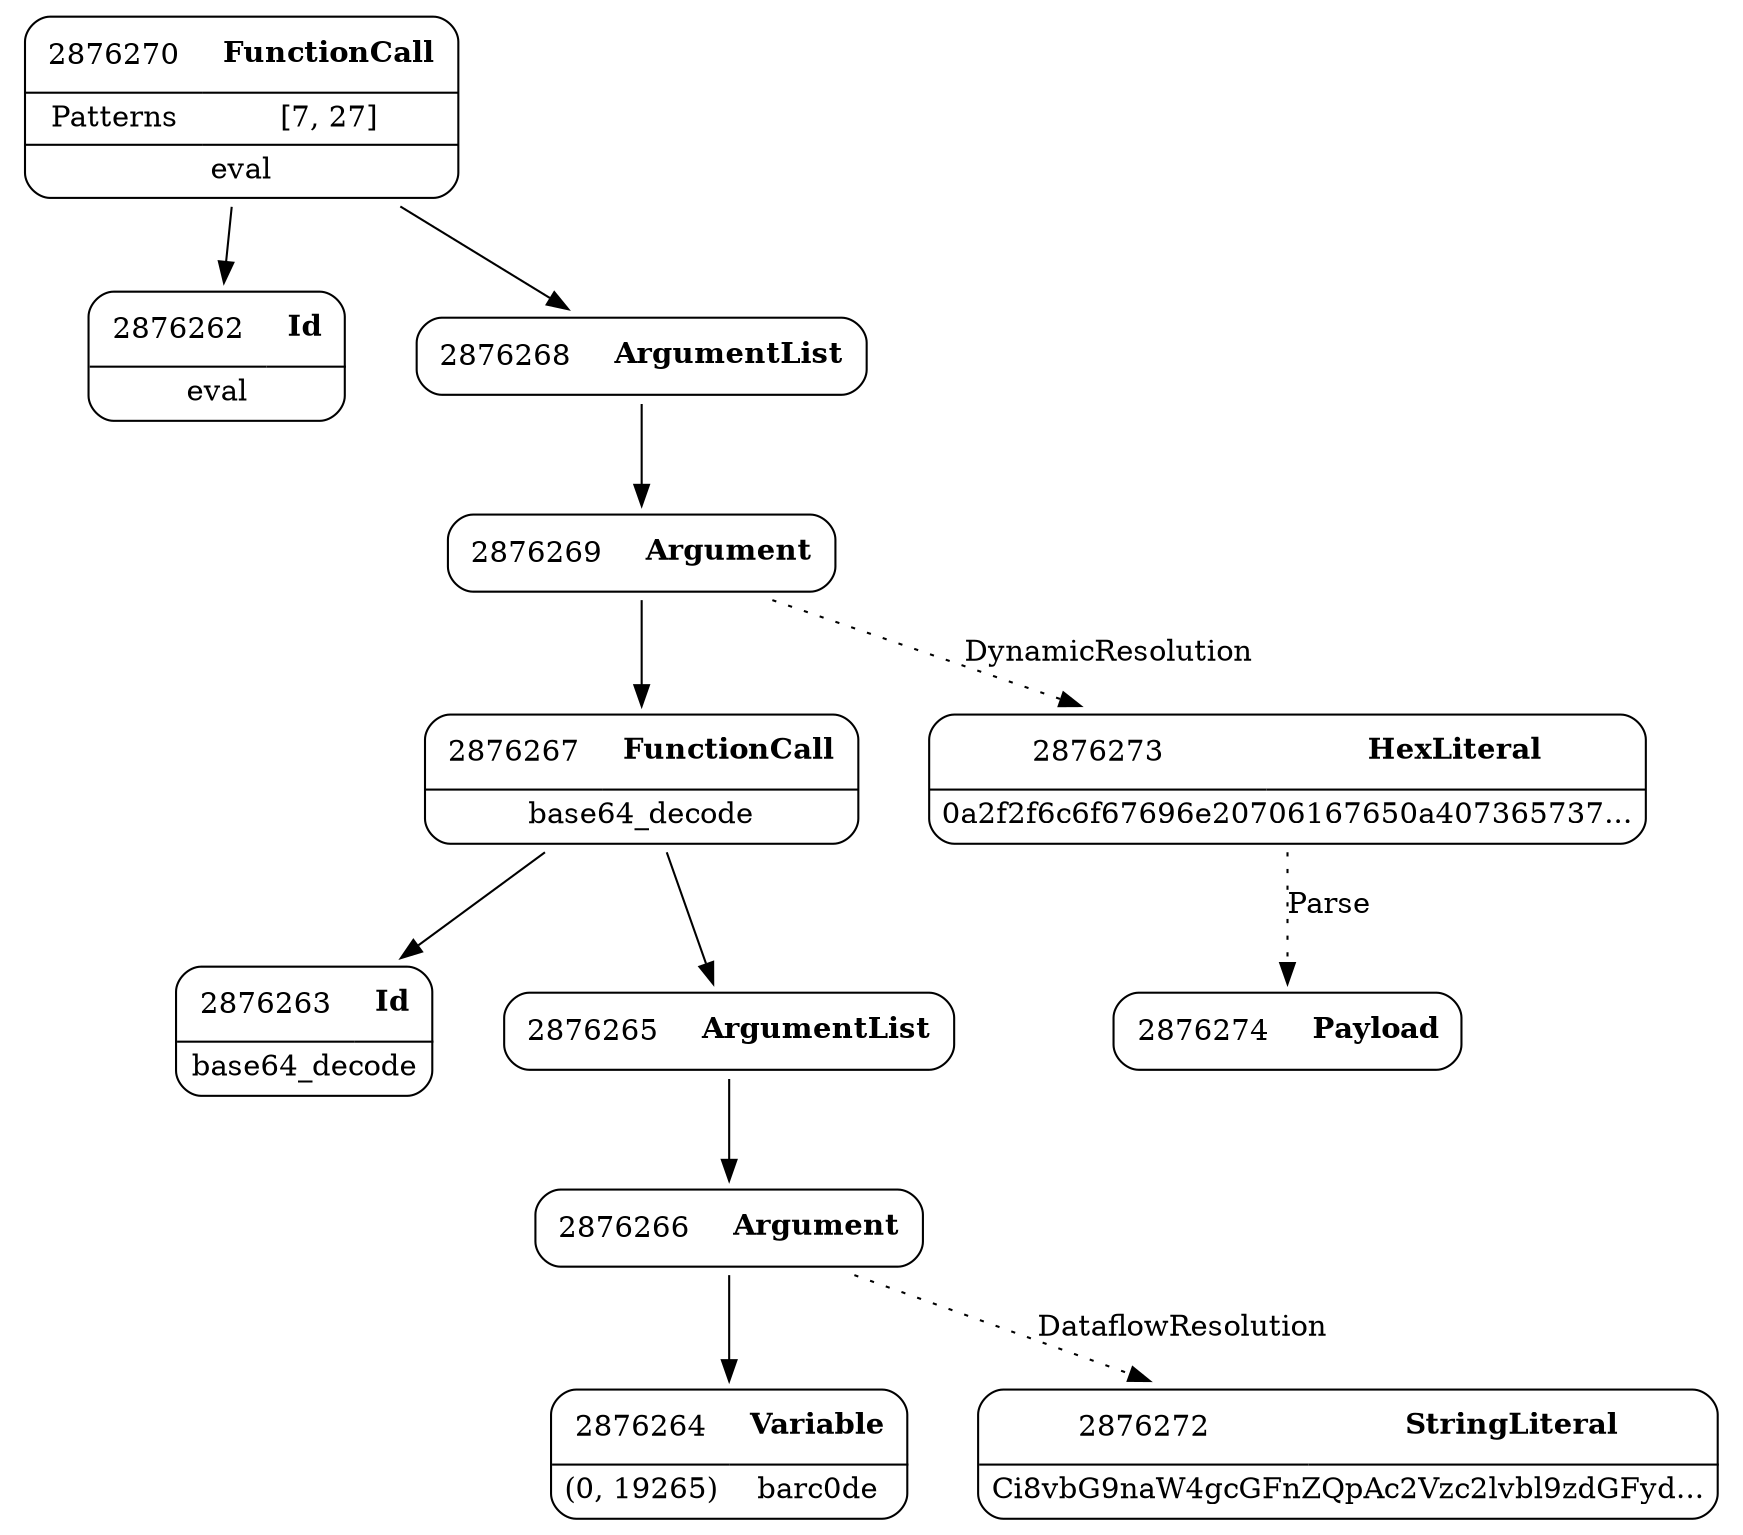 digraph ast {
node [shape=none];
2876267 [label=<<TABLE border='1' cellspacing='0' cellpadding='10' style='rounded' ><TR><TD border='0'>2876267</TD><TD border='0'><B>FunctionCall</B></TD></TR><HR/><TR><TD border='0' cellpadding='5' colspan='2'>base64_decode</TD></TR></TABLE>>];
2876267 -> 2876263 [weight=2];
2876267 -> 2876265 [weight=2];
2876266 [label=<<TABLE border='1' cellspacing='0' cellpadding='10' style='rounded' ><TR><TD border='0'>2876266</TD><TD border='0'><B>Argument</B></TD></TR></TABLE>>];
2876266 -> 2876264 [weight=2];
2876266 -> 2876272 [style=dotted,label=DataflowResolution];
2876265 [label=<<TABLE border='1' cellspacing='0' cellpadding='10' style='rounded' ><TR><TD border='0'>2876265</TD><TD border='0'><B>ArgumentList</B></TD></TR></TABLE>>];
2876265 -> 2876266 [weight=2];
2876264 [label=<<TABLE border='1' cellspacing='0' cellpadding='10' style='rounded' ><TR><TD border='0'>2876264</TD><TD border='0'><B>Variable</B></TD></TR><HR/><TR><TD border='0' cellpadding='5'>(0, 19265)</TD><TD border='0' cellpadding='5'>barc0de</TD></TR></TABLE>>];
2876270 [label=<<TABLE border='1' cellspacing='0' cellpadding='10' style='rounded' ><TR><TD border='0'>2876270</TD><TD border='0'><B>FunctionCall</B></TD></TR><HR/><TR><TD border='0' cellpadding='5'>Patterns</TD><TD border='0' cellpadding='5'>[7, 27]</TD></TR><HR/><TR><TD border='0' cellpadding='5' colspan='2'>eval</TD></TR></TABLE>>];
2876270 -> 2876262 [weight=2];
2876270 -> 2876268 [weight=2];
2876269 [label=<<TABLE border='1' cellspacing='0' cellpadding='10' style='rounded' ><TR><TD border='0'>2876269</TD><TD border='0'><B>Argument</B></TD></TR></TABLE>>];
2876269 -> 2876267 [weight=2];
2876269 -> 2876273 [style=dotted,label=DynamicResolution];
2876268 [label=<<TABLE border='1' cellspacing='0' cellpadding='10' style='rounded' ><TR><TD border='0'>2876268</TD><TD border='0'><B>ArgumentList</B></TD></TR></TABLE>>];
2876268 -> 2876269 [weight=2];
2876274 [label=<<TABLE border='1' cellspacing='0' cellpadding='10' style='rounded' ><TR><TD border='0'>2876274</TD><TD border='0'><B>Payload</B></TD></TR></TABLE>>];
2876273 [label=<<TABLE border='1' cellspacing='0' cellpadding='10' style='rounded' ><TR><TD border='0'>2876273</TD><TD border='0'><B>HexLiteral</B></TD></TR><HR/><TR><TD border='0' cellpadding='5' colspan='2'>0a2f2f6c6f67696e20706167650a407365737...</TD></TR></TABLE>>];
2876273 -> 2876274 [style=dotted,label=Parse];
2876272 [label=<<TABLE border='1' cellspacing='0' cellpadding='10' style='rounded' ><TR><TD border='0'>2876272</TD><TD border='0'><B>StringLiteral</B></TD></TR><HR/><TR><TD border='0' cellpadding='5' colspan='2'>Ci8vbG9naW4gcGFnZQpAc2Vzc2lvbl9zdGFyd...</TD></TR></TABLE>>];
2876263 [label=<<TABLE border='1' cellspacing='0' cellpadding='10' style='rounded' ><TR><TD border='0'>2876263</TD><TD border='0'><B>Id</B></TD></TR><HR/><TR><TD border='0' cellpadding='5' colspan='2'>base64_decode</TD></TR></TABLE>>];
2876262 [label=<<TABLE border='1' cellspacing='0' cellpadding='10' style='rounded' ><TR><TD border='0'>2876262</TD><TD border='0'><B>Id</B></TD></TR><HR/><TR><TD border='0' cellpadding='5' colspan='2'>eval</TD></TR></TABLE>>];
}
